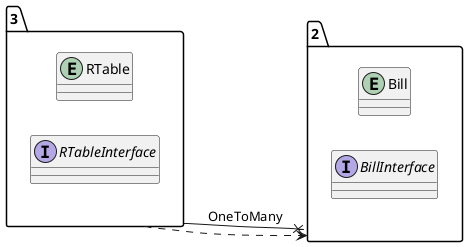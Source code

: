 @startuml 
allow_mixing
left to right direction
package "3"{
entity RTable
interface RTableInterface

}
package "2"{
entity Bill
interface BillInterface

}
"3" --x "2":OneToMany
"3" ..> "2"
@enduml